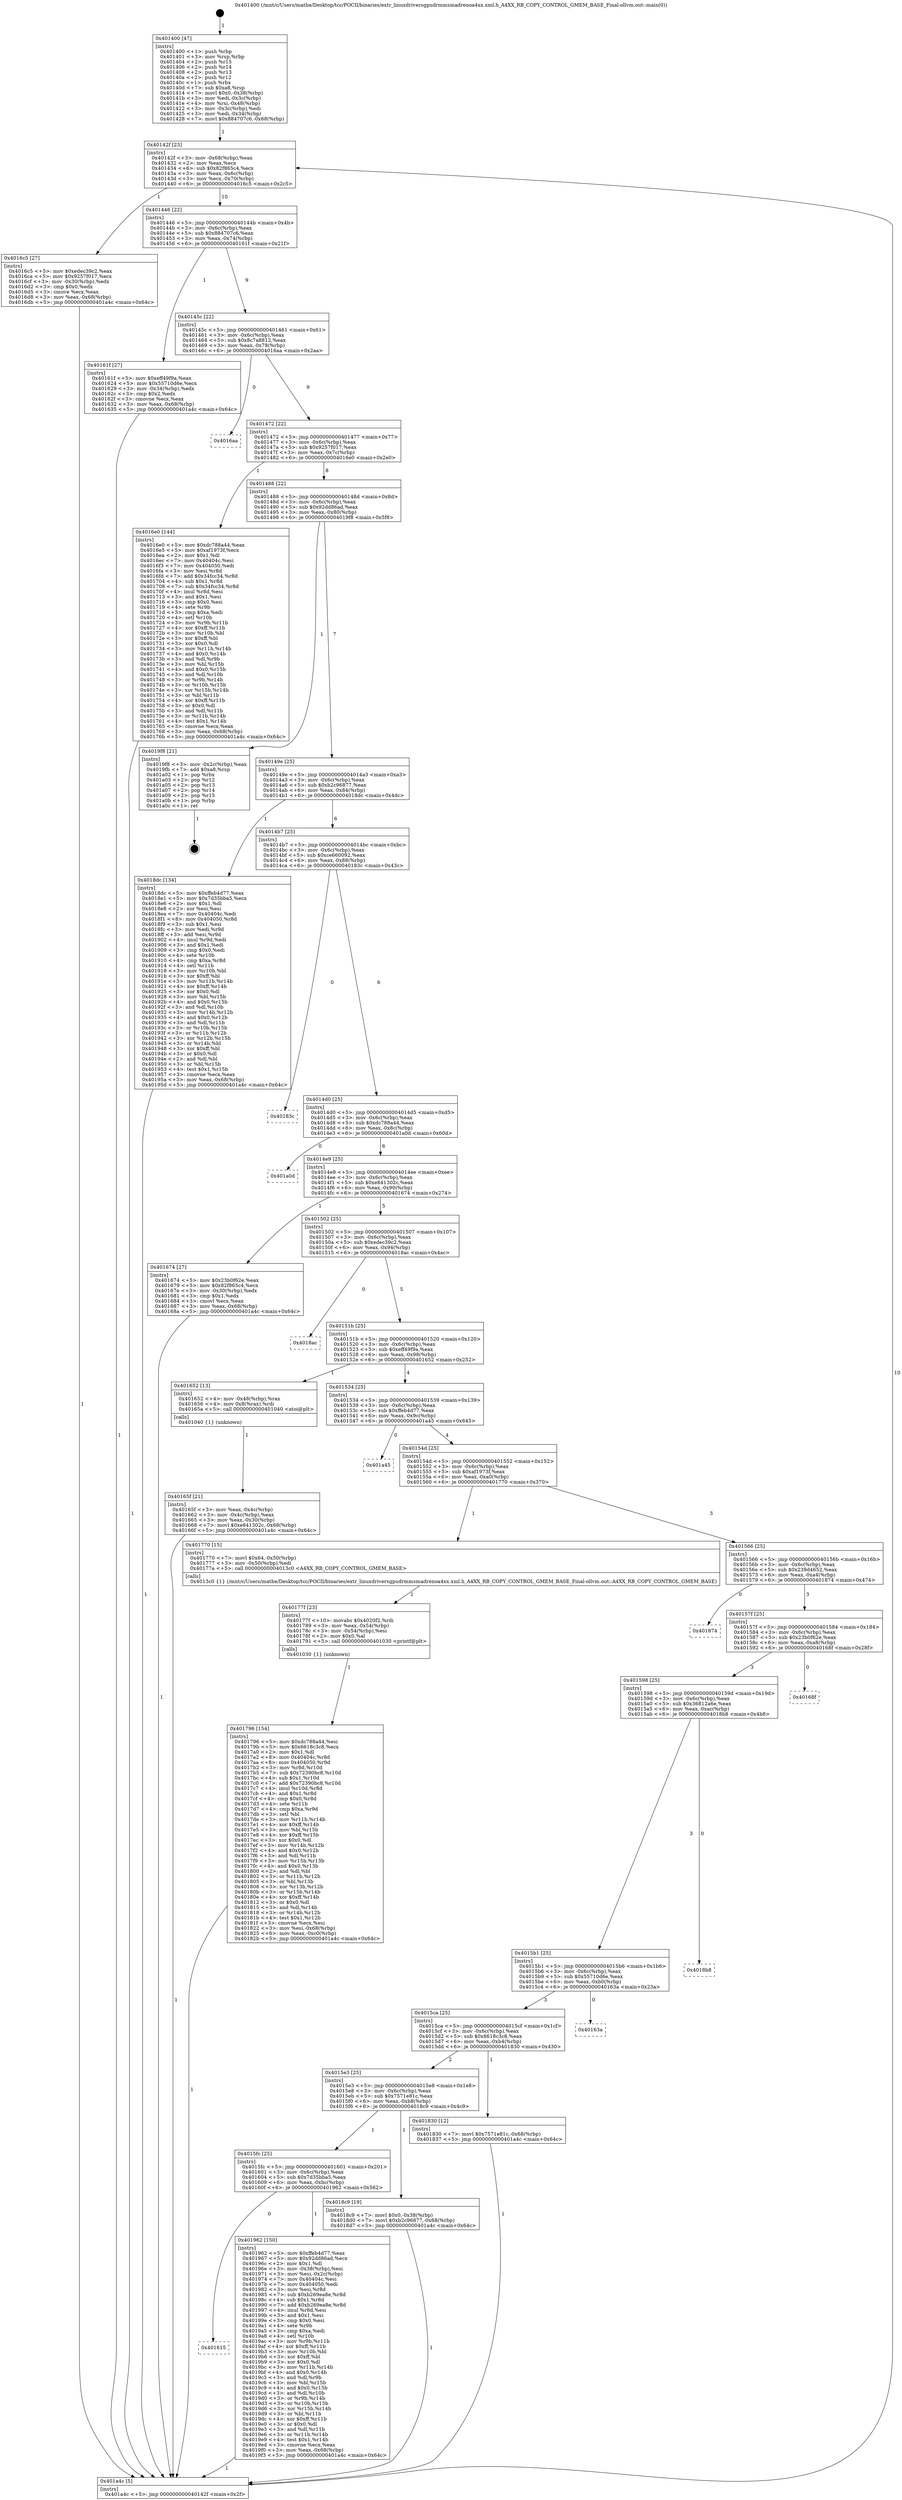 digraph "0x401400" {
  label = "0x401400 (/mnt/c/Users/mathe/Desktop/tcc/POCII/binaries/extr_linuxdriversgpudrmmsmadrenoa4xx.xml.h_A4XX_RB_COPY_CONTROL_GMEM_BASE_Final-ollvm.out::main(0))"
  labelloc = "t"
  node[shape=record]

  Entry [label="",width=0.3,height=0.3,shape=circle,fillcolor=black,style=filled]
  "0x40142f" [label="{
     0x40142f [23]\l
     | [instrs]\l
     &nbsp;&nbsp;0x40142f \<+3\>: mov -0x68(%rbp),%eax\l
     &nbsp;&nbsp;0x401432 \<+2\>: mov %eax,%ecx\l
     &nbsp;&nbsp;0x401434 \<+6\>: sub $0x82f865c4,%ecx\l
     &nbsp;&nbsp;0x40143a \<+3\>: mov %eax,-0x6c(%rbp)\l
     &nbsp;&nbsp;0x40143d \<+3\>: mov %ecx,-0x70(%rbp)\l
     &nbsp;&nbsp;0x401440 \<+6\>: je 00000000004016c5 \<main+0x2c5\>\l
  }"]
  "0x4016c5" [label="{
     0x4016c5 [27]\l
     | [instrs]\l
     &nbsp;&nbsp;0x4016c5 \<+5\>: mov $0xedec39c2,%eax\l
     &nbsp;&nbsp;0x4016ca \<+5\>: mov $0x9257f017,%ecx\l
     &nbsp;&nbsp;0x4016cf \<+3\>: mov -0x30(%rbp),%edx\l
     &nbsp;&nbsp;0x4016d2 \<+3\>: cmp $0x0,%edx\l
     &nbsp;&nbsp;0x4016d5 \<+3\>: cmove %ecx,%eax\l
     &nbsp;&nbsp;0x4016d8 \<+3\>: mov %eax,-0x68(%rbp)\l
     &nbsp;&nbsp;0x4016db \<+5\>: jmp 0000000000401a4c \<main+0x64c\>\l
  }"]
  "0x401446" [label="{
     0x401446 [22]\l
     | [instrs]\l
     &nbsp;&nbsp;0x401446 \<+5\>: jmp 000000000040144b \<main+0x4b\>\l
     &nbsp;&nbsp;0x40144b \<+3\>: mov -0x6c(%rbp),%eax\l
     &nbsp;&nbsp;0x40144e \<+5\>: sub $0x884707c6,%eax\l
     &nbsp;&nbsp;0x401453 \<+3\>: mov %eax,-0x74(%rbp)\l
     &nbsp;&nbsp;0x401456 \<+6\>: je 000000000040161f \<main+0x21f\>\l
  }"]
  Exit [label="",width=0.3,height=0.3,shape=circle,fillcolor=black,style=filled,peripheries=2]
  "0x40161f" [label="{
     0x40161f [27]\l
     | [instrs]\l
     &nbsp;&nbsp;0x40161f \<+5\>: mov $0xeff49f9a,%eax\l
     &nbsp;&nbsp;0x401624 \<+5\>: mov $0x55710d6e,%ecx\l
     &nbsp;&nbsp;0x401629 \<+3\>: mov -0x34(%rbp),%edx\l
     &nbsp;&nbsp;0x40162c \<+3\>: cmp $0x2,%edx\l
     &nbsp;&nbsp;0x40162f \<+3\>: cmovne %ecx,%eax\l
     &nbsp;&nbsp;0x401632 \<+3\>: mov %eax,-0x68(%rbp)\l
     &nbsp;&nbsp;0x401635 \<+5\>: jmp 0000000000401a4c \<main+0x64c\>\l
  }"]
  "0x40145c" [label="{
     0x40145c [22]\l
     | [instrs]\l
     &nbsp;&nbsp;0x40145c \<+5\>: jmp 0000000000401461 \<main+0x61\>\l
     &nbsp;&nbsp;0x401461 \<+3\>: mov -0x6c(%rbp),%eax\l
     &nbsp;&nbsp;0x401464 \<+5\>: sub $0x8c7a8812,%eax\l
     &nbsp;&nbsp;0x401469 \<+3\>: mov %eax,-0x78(%rbp)\l
     &nbsp;&nbsp;0x40146c \<+6\>: je 00000000004016aa \<main+0x2aa\>\l
  }"]
  "0x401a4c" [label="{
     0x401a4c [5]\l
     | [instrs]\l
     &nbsp;&nbsp;0x401a4c \<+5\>: jmp 000000000040142f \<main+0x2f\>\l
  }"]
  "0x401400" [label="{
     0x401400 [47]\l
     | [instrs]\l
     &nbsp;&nbsp;0x401400 \<+1\>: push %rbp\l
     &nbsp;&nbsp;0x401401 \<+3\>: mov %rsp,%rbp\l
     &nbsp;&nbsp;0x401404 \<+2\>: push %r15\l
     &nbsp;&nbsp;0x401406 \<+2\>: push %r14\l
     &nbsp;&nbsp;0x401408 \<+2\>: push %r13\l
     &nbsp;&nbsp;0x40140a \<+2\>: push %r12\l
     &nbsp;&nbsp;0x40140c \<+1\>: push %rbx\l
     &nbsp;&nbsp;0x40140d \<+7\>: sub $0xa8,%rsp\l
     &nbsp;&nbsp;0x401414 \<+7\>: movl $0x0,-0x38(%rbp)\l
     &nbsp;&nbsp;0x40141b \<+3\>: mov %edi,-0x3c(%rbp)\l
     &nbsp;&nbsp;0x40141e \<+4\>: mov %rsi,-0x48(%rbp)\l
     &nbsp;&nbsp;0x401422 \<+3\>: mov -0x3c(%rbp),%edi\l
     &nbsp;&nbsp;0x401425 \<+3\>: mov %edi,-0x34(%rbp)\l
     &nbsp;&nbsp;0x401428 \<+7\>: movl $0x884707c6,-0x68(%rbp)\l
  }"]
  "0x401615" [label="{
     0x401615\l
  }", style=dashed]
  "0x4016aa" [label="{
     0x4016aa\l
  }", style=dashed]
  "0x401472" [label="{
     0x401472 [22]\l
     | [instrs]\l
     &nbsp;&nbsp;0x401472 \<+5\>: jmp 0000000000401477 \<main+0x77\>\l
     &nbsp;&nbsp;0x401477 \<+3\>: mov -0x6c(%rbp),%eax\l
     &nbsp;&nbsp;0x40147a \<+5\>: sub $0x9257f017,%eax\l
     &nbsp;&nbsp;0x40147f \<+3\>: mov %eax,-0x7c(%rbp)\l
     &nbsp;&nbsp;0x401482 \<+6\>: je 00000000004016e0 \<main+0x2e0\>\l
  }"]
  "0x401962" [label="{
     0x401962 [150]\l
     | [instrs]\l
     &nbsp;&nbsp;0x401962 \<+5\>: mov $0xffeb4d77,%eax\l
     &nbsp;&nbsp;0x401967 \<+5\>: mov $0x92dd86ad,%ecx\l
     &nbsp;&nbsp;0x40196c \<+2\>: mov $0x1,%dl\l
     &nbsp;&nbsp;0x40196e \<+3\>: mov -0x38(%rbp),%esi\l
     &nbsp;&nbsp;0x401971 \<+3\>: mov %esi,-0x2c(%rbp)\l
     &nbsp;&nbsp;0x401974 \<+7\>: mov 0x40404c,%esi\l
     &nbsp;&nbsp;0x40197b \<+7\>: mov 0x404050,%edi\l
     &nbsp;&nbsp;0x401982 \<+3\>: mov %esi,%r8d\l
     &nbsp;&nbsp;0x401985 \<+7\>: sub $0xb269ea8e,%r8d\l
     &nbsp;&nbsp;0x40198c \<+4\>: sub $0x1,%r8d\l
     &nbsp;&nbsp;0x401990 \<+7\>: add $0xb269ea8e,%r8d\l
     &nbsp;&nbsp;0x401997 \<+4\>: imul %r8d,%esi\l
     &nbsp;&nbsp;0x40199b \<+3\>: and $0x1,%esi\l
     &nbsp;&nbsp;0x40199e \<+3\>: cmp $0x0,%esi\l
     &nbsp;&nbsp;0x4019a1 \<+4\>: sete %r9b\l
     &nbsp;&nbsp;0x4019a5 \<+3\>: cmp $0xa,%edi\l
     &nbsp;&nbsp;0x4019a8 \<+4\>: setl %r10b\l
     &nbsp;&nbsp;0x4019ac \<+3\>: mov %r9b,%r11b\l
     &nbsp;&nbsp;0x4019af \<+4\>: xor $0xff,%r11b\l
     &nbsp;&nbsp;0x4019b3 \<+3\>: mov %r10b,%bl\l
     &nbsp;&nbsp;0x4019b6 \<+3\>: xor $0xff,%bl\l
     &nbsp;&nbsp;0x4019b9 \<+3\>: xor $0x0,%dl\l
     &nbsp;&nbsp;0x4019bc \<+3\>: mov %r11b,%r14b\l
     &nbsp;&nbsp;0x4019bf \<+4\>: and $0x0,%r14b\l
     &nbsp;&nbsp;0x4019c3 \<+3\>: and %dl,%r9b\l
     &nbsp;&nbsp;0x4019c6 \<+3\>: mov %bl,%r15b\l
     &nbsp;&nbsp;0x4019c9 \<+4\>: and $0x0,%r15b\l
     &nbsp;&nbsp;0x4019cd \<+3\>: and %dl,%r10b\l
     &nbsp;&nbsp;0x4019d0 \<+3\>: or %r9b,%r14b\l
     &nbsp;&nbsp;0x4019d3 \<+3\>: or %r10b,%r15b\l
     &nbsp;&nbsp;0x4019d6 \<+3\>: xor %r15b,%r14b\l
     &nbsp;&nbsp;0x4019d9 \<+3\>: or %bl,%r11b\l
     &nbsp;&nbsp;0x4019dc \<+4\>: xor $0xff,%r11b\l
     &nbsp;&nbsp;0x4019e0 \<+3\>: or $0x0,%dl\l
     &nbsp;&nbsp;0x4019e3 \<+3\>: and %dl,%r11b\l
     &nbsp;&nbsp;0x4019e6 \<+3\>: or %r11b,%r14b\l
     &nbsp;&nbsp;0x4019e9 \<+4\>: test $0x1,%r14b\l
     &nbsp;&nbsp;0x4019ed \<+3\>: cmovne %ecx,%eax\l
     &nbsp;&nbsp;0x4019f0 \<+3\>: mov %eax,-0x68(%rbp)\l
     &nbsp;&nbsp;0x4019f3 \<+5\>: jmp 0000000000401a4c \<main+0x64c\>\l
  }"]
  "0x4016e0" [label="{
     0x4016e0 [144]\l
     | [instrs]\l
     &nbsp;&nbsp;0x4016e0 \<+5\>: mov $0xdc788a44,%eax\l
     &nbsp;&nbsp;0x4016e5 \<+5\>: mov $0xaf1973f,%ecx\l
     &nbsp;&nbsp;0x4016ea \<+2\>: mov $0x1,%dl\l
     &nbsp;&nbsp;0x4016ec \<+7\>: mov 0x40404c,%esi\l
     &nbsp;&nbsp;0x4016f3 \<+7\>: mov 0x404050,%edi\l
     &nbsp;&nbsp;0x4016fa \<+3\>: mov %esi,%r8d\l
     &nbsp;&nbsp;0x4016fd \<+7\>: add $0x34fcc34,%r8d\l
     &nbsp;&nbsp;0x401704 \<+4\>: sub $0x1,%r8d\l
     &nbsp;&nbsp;0x401708 \<+7\>: sub $0x34fcc34,%r8d\l
     &nbsp;&nbsp;0x40170f \<+4\>: imul %r8d,%esi\l
     &nbsp;&nbsp;0x401713 \<+3\>: and $0x1,%esi\l
     &nbsp;&nbsp;0x401716 \<+3\>: cmp $0x0,%esi\l
     &nbsp;&nbsp;0x401719 \<+4\>: sete %r9b\l
     &nbsp;&nbsp;0x40171d \<+3\>: cmp $0xa,%edi\l
     &nbsp;&nbsp;0x401720 \<+4\>: setl %r10b\l
     &nbsp;&nbsp;0x401724 \<+3\>: mov %r9b,%r11b\l
     &nbsp;&nbsp;0x401727 \<+4\>: xor $0xff,%r11b\l
     &nbsp;&nbsp;0x40172b \<+3\>: mov %r10b,%bl\l
     &nbsp;&nbsp;0x40172e \<+3\>: xor $0xff,%bl\l
     &nbsp;&nbsp;0x401731 \<+3\>: xor $0x0,%dl\l
     &nbsp;&nbsp;0x401734 \<+3\>: mov %r11b,%r14b\l
     &nbsp;&nbsp;0x401737 \<+4\>: and $0x0,%r14b\l
     &nbsp;&nbsp;0x40173b \<+3\>: and %dl,%r9b\l
     &nbsp;&nbsp;0x40173e \<+3\>: mov %bl,%r15b\l
     &nbsp;&nbsp;0x401741 \<+4\>: and $0x0,%r15b\l
     &nbsp;&nbsp;0x401745 \<+3\>: and %dl,%r10b\l
     &nbsp;&nbsp;0x401748 \<+3\>: or %r9b,%r14b\l
     &nbsp;&nbsp;0x40174b \<+3\>: or %r10b,%r15b\l
     &nbsp;&nbsp;0x40174e \<+3\>: xor %r15b,%r14b\l
     &nbsp;&nbsp;0x401751 \<+3\>: or %bl,%r11b\l
     &nbsp;&nbsp;0x401754 \<+4\>: xor $0xff,%r11b\l
     &nbsp;&nbsp;0x401758 \<+3\>: or $0x0,%dl\l
     &nbsp;&nbsp;0x40175b \<+3\>: and %dl,%r11b\l
     &nbsp;&nbsp;0x40175e \<+3\>: or %r11b,%r14b\l
     &nbsp;&nbsp;0x401761 \<+4\>: test $0x1,%r14b\l
     &nbsp;&nbsp;0x401765 \<+3\>: cmovne %ecx,%eax\l
     &nbsp;&nbsp;0x401768 \<+3\>: mov %eax,-0x68(%rbp)\l
     &nbsp;&nbsp;0x40176b \<+5\>: jmp 0000000000401a4c \<main+0x64c\>\l
  }"]
  "0x401488" [label="{
     0x401488 [22]\l
     | [instrs]\l
     &nbsp;&nbsp;0x401488 \<+5\>: jmp 000000000040148d \<main+0x8d\>\l
     &nbsp;&nbsp;0x40148d \<+3\>: mov -0x6c(%rbp),%eax\l
     &nbsp;&nbsp;0x401490 \<+5\>: sub $0x92dd86ad,%eax\l
     &nbsp;&nbsp;0x401495 \<+3\>: mov %eax,-0x80(%rbp)\l
     &nbsp;&nbsp;0x401498 \<+6\>: je 00000000004019f8 \<main+0x5f8\>\l
  }"]
  "0x4015fc" [label="{
     0x4015fc [25]\l
     | [instrs]\l
     &nbsp;&nbsp;0x4015fc \<+5\>: jmp 0000000000401601 \<main+0x201\>\l
     &nbsp;&nbsp;0x401601 \<+3\>: mov -0x6c(%rbp),%eax\l
     &nbsp;&nbsp;0x401604 \<+5\>: sub $0x7d35bba5,%eax\l
     &nbsp;&nbsp;0x401609 \<+6\>: mov %eax,-0xbc(%rbp)\l
     &nbsp;&nbsp;0x40160f \<+6\>: je 0000000000401962 \<main+0x562\>\l
  }"]
  "0x4019f8" [label="{
     0x4019f8 [21]\l
     | [instrs]\l
     &nbsp;&nbsp;0x4019f8 \<+3\>: mov -0x2c(%rbp),%eax\l
     &nbsp;&nbsp;0x4019fb \<+7\>: add $0xa8,%rsp\l
     &nbsp;&nbsp;0x401a02 \<+1\>: pop %rbx\l
     &nbsp;&nbsp;0x401a03 \<+2\>: pop %r12\l
     &nbsp;&nbsp;0x401a05 \<+2\>: pop %r13\l
     &nbsp;&nbsp;0x401a07 \<+2\>: pop %r14\l
     &nbsp;&nbsp;0x401a09 \<+2\>: pop %r15\l
     &nbsp;&nbsp;0x401a0b \<+1\>: pop %rbp\l
     &nbsp;&nbsp;0x401a0c \<+1\>: ret\l
  }"]
  "0x40149e" [label="{
     0x40149e [25]\l
     | [instrs]\l
     &nbsp;&nbsp;0x40149e \<+5\>: jmp 00000000004014a3 \<main+0xa3\>\l
     &nbsp;&nbsp;0x4014a3 \<+3\>: mov -0x6c(%rbp),%eax\l
     &nbsp;&nbsp;0x4014a6 \<+5\>: sub $0xb2c96877,%eax\l
     &nbsp;&nbsp;0x4014ab \<+6\>: mov %eax,-0x84(%rbp)\l
     &nbsp;&nbsp;0x4014b1 \<+6\>: je 00000000004018dc \<main+0x4dc\>\l
  }"]
  "0x4018c9" [label="{
     0x4018c9 [19]\l
     | [instrs]\l
     &nbsp;&nbsp;0x4018c9 \<+7\>: movl $0x0,-0x38(%rbp)\l
     &nbsp;&nbsp;0x4018d0 \<+7\>: movl $0xb2c96877,-0x68(%rbp)\l
     &nbsp;&nbsp;0x4018d7 \<+5\>: jmp 0000000000401a4c \<main+0x64c\>\l
  }"]
  "0x4018dc" [label="{
     0x4018dc [134]\l
     | [instrs]\l
     &nbsp;&nbsp;0x4018dc \<+5\>: mov $0xffeb4d77,%eax\l
     &nbsp;&nbsp;0x4018e1 \<+5\>: mov $0x7d35bba5,%ecx\l
     &nbsp;&nbsp;0x4018e6 \<+2\>: mov $0x1,%dl\l
     &nbsp;&nbsp;0x4018e8 \<+2\>: xor %esi,%esi\l
     &nbsp;&nbsp;0x4018ea \<+7\>: mov 0x40404c,%edi\l
     &nbsp;&nbsp;0x4018f1 \<+8\>: mov 0x404050,%r8d\l
     &nbsp;&nbsp;0x4018f9 \<+3\>: sub $0x1,%esi\l
     &nbsp;&nbsp;0x4018fc \<+3\>: mov %edi,%r9d\l
     &nbsp;&nbsp;0x4018ff \<+3\>: add %esi,%r9d\l
     &nbsp;&nbsp;0x401902 \<+4\>: imul %r9d,%edi\l
     &nbsp;&nbsp;0x401906 \<+3\>: and $0x1,%edi\l
     &nbsp;&nbsp;0x401909 \<+3\>: cmp $0x0,%edi\l
     &nbsp;&nbsp;0x40190c \<+4\>: sete %r10b\l
     &nbsp;&nbsp;0x401910 \<+4\>: cmp $0xa,%r8d\l
     &nbsp;&nbsp;0x401914 \<+4\>: setl %r11b\l
     &nbsp;&nbsp;0x401918 \<+3\>: mov %r10b,%bl\l
     &nbsp;&nbsp;0x40191b \<+3\>: xor $0xff,%bl\l
     &nbsp;&nbsp;0x40191e \<+3\>: mov %r11b,%r14b\l
     &nbsp;&nbsp;0x401921 \<+4\>: xor $0xff,%r14b\l
     &nbsp;&nbsp;0x401925 \<+3\>: xor $0x0,%dl\l
     &nbsp;&nbsp;0x401928 \<+3\>: mov %bl,%r15b\l
     &nbsp;&nbsp;0x40192b \<+4\>: and $0x0,%r15b\l
     &nbsp;&nbsp;0x40192f \<+3\>: and %dl,%r10b\l
     &nbsp;&nbsp;0x401932 \<+3\>: mov %r14b,%r12b\l
     &nbsp;&nbsp;0x401935 \<+4\>: and $0x0,%r12b\l
     &nbsp;&nbsp;0x401939 \<+3\>: and %dl,%r11b\l
     &nbsp;&nbsp;0x40193c \<+3\>: or %r10b,%r15b\l
     &nbsp;&nbsp;0x40193f \<+3\>: or %r11b,%r12b\l
     &nbsp;&nbsp;0x401942 \<+3\>: xor %r12b,%r15b\l
     &nbsp;&nbsp;0x401945 \<+3\>: or %r14b,%bl\l
     &nbsp;&nbsp;0x401948 \<+3\>: xor $0xff,%bl\l
     &nbsp;&nbsp;0x40194b \<+3\>: or $0x0,%dl\l
     &nbsp;&nbsp;0x40194e \<+2\>: and %dl,%bl\l
     &nbsp;&nbsp;0x401950 \<+3\>: or %bl,%r15b\l
     &nbsp;&nbsp;0x401953 \<+4\>: test $0x1,%r15b\l
     &nbsp;&nbsp;0x401957 \<+3\>: cmovne %ecx,%eax\l
     &nbsp;&nbsp;0x40195a \<+3\>: mov %eax,-0x68(%rbp)\l
     &nbsp;&nbsp;0x40195d \<+5\>: jmp 0000000000401a4c \<main+0x64c\>\l
  }"]
  "0x4014b7" [label="{
     0x4014b7 [25]\l
     | [instrs]\l
     &nbsp;&nbsp;0x4014b7 \<+5\>: jmp 00000000004014bc \<main+0xbc\>\l
     &nbsp;&nbsp;0x4014bc \<+3\>: mov -0x6c(%rbp),%eax\l
     &nbsp;&nbsp;0x4014bf \<+5\>: sub $0xce660092,%eax\l
     &nbsp;&nbsp;0x4014c4 \<+6\>: mov %eax,-0x88(%rbp)\l
     &nbsp;&nbsp;0x4014ca \<+6\>: je 000000000040183c \<main+0x43c\>\l
  }"]
  "0x4015e3" [label="{
     0x4015e3 [25]\l
     | [instrs]\l
     &nbsp;&nbsp;0x4015e3 \<+5\>: jmp 00000000004015e8 \<main+0x1e8\>\l
     &nbsp;&nbsp;0x4015e8 \<+3\>: mov -0x6c(%rbp),%eax\l
     &nbsp;&nbsp;0x4015eb \<+5\>: sub $0x7571e81c,%eax\l
     &nbsp;&nbsp;0x4015f0 \<+6\>: mov %eax,-0xb8(%rbp)\l
     &nbsp;&nbsp;0x4015f6 \<+6\>: je 00000000004018c9 \<main+0x4c9\>\l
  }"]
  "0x40183c" [label="{
     0x40183c\l
  }", style=dashed]
  "0x4014d0" [label="{
     0x4014d0 [25]\l
     | [instrs]\l
     &nbsp;&nbsp;0x4014d0 \<+5\>: jmp 00000000004014d5 \<main+0xd5\>\l
     &nbsp;&nbsp;0x4014d5 \<+3\>: mov -0x6c(%rbp),%eax\l
     &nbsp;&nbsp;0x4014d8 \<+5\>: sub $0xdc788a44,%eax\l
     &nbsp;&nbsp;0x4014dd \<+6\>: mov %eax,-0x8c(%rbp)\l
     &nbsp;&nbsp;0x4014e3 \<+6\>: je 0000000000401a0d \<main+0x60d\>\l
  }"]
  "0x401830" [label="{
     0x401830 [12]\l
     | [instrs]\l
     &nbsp;&nbsp;0x401830 \<+7\>: movl $0x7571e81c,-0x68(%rbp)\l
     &nbsp;&nbsp;0x401837 \<+5\>: jmp 0000000000401a4c \<main+0x64c\>\l
  }"]
  "0x401a0d" [label="{
     0x401a0d\l
  }", style=dashed]
  "0x4014e9" [label="{
     0x4014e9 [25]\l
     | [instrs]\l
     &nbsp;&nbsp;0x4014e9 \<+5\>: jmp 00000000004014ee \<main+0xee\>\l
     &nbsp;&nbsp;0x4014ee \<+3\>: mov -0x6c(%rbp),%eax\l
     &nbsp;&nbsp;0x4014f1 \<+5\>: sub $0xe841302c,%eax\l
     &nbsp;&nbsp;0x4014f6 \<+6\>: mov %eax,-0x90(%rbp)\l
     &nbsp;&nbsp;0x4014fc \<+6\>: je 0000000000401674 \<main+0x274\>\l
  }"]
  "0x4015ca" [label="{
     0x4015ca [25]\l
     | [instrs]\l
     &nbsp;&nbsp;0x4015ca \<+5\>: jmp 00000000004015cf \<main+0x1cf\>\l
     &nbsp;&nbsp;0x4015cf \<+3\>: mov -0x6c(%rbp),%eax\l
     &nbsp;&nbsp;0x4015d2 \<+5\>: sub $0x6618c3c8,%eax\l
     &nbsp;&nbsp;0x4015d7 \<+6\>: mov %eax,-0xb4(%rbp)\l
     &nbsp;&nbsp;0x4015dd \<+6\>: je 0000000000401830 \<main+0x430\>\l
  }"]
  "0x401674" [label="{
     0x401674 [27]\l
     | [instrs]\l
     &nbsp;&nbsp;0x401674 \<+5\>: mov $0x23b0f62e,%eax\l
     &nbsp;&nbsp;0x401679 \<+5\>: mov $0x82f865c4,%ecx\l
     &nbsp;&nbsp;0x40167e \<+3\>: mov -0x30(%rbp),%edx\l
     &nbsp;&nbsp;0x401681 \<+3\>: cmp $0x1,%edx\l
     &nbsp;&nbsp;0x401684 \<+3\>: cmovl %ecx,%eax\l
     &nbsp;&nbsp;0x401687 \<+3\>: mov %eax,-0x68(%rbp)\l
     &nbsp;&nbsp;0x40168a \<+5\>: jmp 0000000000401a4c \<main+0x64c\>\l
  }"]
  "0x401502" [label="{
     0x401502 [25]\l
     | [instrs]\l
     &nbsp;&nbsp;0x401502 \<+5\>: jmp 0000000000401507 \<main+0x107\>\l
     &nbsp;&nbsp;0x401507 \<+3\>: mov -0x6c(%rbp),%eax\l
     &nbsp;&nbsp;0x40150a \<+5\>: sub $0xedec39c2,%eax\l
     &nbsp;&nbsp;0x40150f \<+6\>: mov %eax,-0x94(%rbp)\l
     &nbsp;&nbsp;0x401515 \<+6\>: je 00000000004018ac \<main+0x4ac\>\l
  }"]
  "0x40163a" [label="{
     0x40163a\l
  }", style=dashed]
  "0x4018ac" [label="{
     0x4018ac\l
  }", style=dashed]
  "0x40151b" [label="{
     0x40151b [25]\l
     | [instrs]\l
     &nbsp;&nbsp;0x40151b \<+5\>: jmp 0000000000401520 \<main+0x120\>\l
     &nbsp;&nbsp;0x401520 \<+3\>: mov -0x6c(%rbp),%eax\l
     &nbsp;&nbsp;0x401523 \<+5\>: sub $0xeff49f9a,%eax\l
     &nbsp;&nbsp;0x401528 \<+6\>: mov %eax,-0x98(%rbp)\l
     &nbsp;&nbsp;0x40152e \<+6\>: je 0000000000401652 \<main+0x252\>\l
  }"]
  "0x4015b1" [label="{
     0x4015b1 [25]\l
     | [instrs]\l
     &nbsp;&nbsp;0x4015b1 \<+5\>: jmp 00000000004015b6 \<main+0x1b6\>\l
     &nbsp;&nbsp;0x4015b6 \<+3\>: mov -0x6c(%rbp),%eax\l
     &nbsp;&nbsp;0x4015b9 \<+5\>: sub $0x55710d6e,%eax\l
     &nbsp;&nbsp;0x4015be \<+6\>: mov %eax,-0xb0(%rbp)\l
     &nbsp;&nbsp;0x4015c4 \<+6\>: je 000000000040163a \<main+0x23a\>\l
  }"]
  "0x401652" [label="{
     0x401652 [13]\l
     | [instrs]\l
     &nbsp;&nbsp;0x401652 \<+4\>: mov -0x48(%rbp),%rax\l
     &nbsp;&nbsp;0x401656 \<+4\>: mov 0x8(%rax),%rdi\l
     &nbsp;&nbsp;0x40165a \<+5\>: call 0000000000401040 \<atoi@plt\>\l
     | [calls]\l
     &nbsp;&nbsp;0x401040 \{1\} (unknown)\l
  }"]
  "0x401534" [label="{
     0x401534 [25]\l
     | [instrs]\l
     &nbsp;&nbsp;0x401534 \<+5\>: jmp 0000000000401539 \<main+0x139\>\l
     &nbsp;&nbsp;0x401539 \<+3\>: mov -0x6c(%rbp),%eax\l
     &nbsp;&nbsp;0x40153c \<+5\>: sub $0xffeb4d77,%eax\l
     &nbsp;&nbsp;0x401541 \<+6\>: mov %eax,-0x9c(%rbp)\l
     &nbsp;&nbsp;0x401547 \<+6\>: je 0000000000401a45 \<main+0x645\>\l
  }"]
  "0x40165f" [label="{
     0x40165f [21]\l
     | [instrs]\l
     &nbsp;&nbsp;0x40165f \<+3\>: mov %eax,-0x4c(%rbp)\l
     &nbsp;&nbsp;0x401662 \<+3\>: mov -0x4c(%rbp),%eax\l
     &nbsp;&nbsp;0x401665 \<+3\>: mov %eax,-0x30(%rbp)\l
     &nbsp;&nbsp;0x401668 \<+7\>: movl $0xe841302c,-0x68(%rbp)\l
     &nbsp;&nbsp;0x40166f \<+5\>: jmp 0000000000401a4c \<main+0x64c\>\l
  }"]
  "0x4018b8" [label="{
     0x4018b8\l
  }", style=dashed]
  "0x401a45" [label="{
     0x401a45\l
  }", style=dashed]
  "0x40154d" [label="{
     0x40154d [25]\l
     | [instrs]\l
     &nbsp;&nbsp;0x40154d \<+5\>: jmp 0000000000401552 \<main+0x152\>\l
     &nbsp;&nbsp;0x401552 \<+3\>: mov -0x6c(%rbp),%eax\l
     &nbsp;&nbsp;0x401555 \<+5\>: sub $0xaf1973f,%eax\l
     &nbsp;&nbsp;0x40155a \<+6\>: mov %eax,-0xa0(%rbp)\l
     &nbsp;&nbsp;0x401560 \<+6\>: je 0000000000401770 \<main+0x370\>\l
  }"]
  "0x401598" [label="{
     0x401598 [25]\l
     | [instrs]\l
     &nbsp;&nbsp;0x401598 \<+5\>: jmp 000000000040159d \<main+0x19d\>\l
     &nbsp;&nbsp;0x40159d \<+3\>: mov -0x6c(%rbp),%eax\l
     &nbsp;&nbsp;0x4015a0 \<+5\>: sub $0x36812a6e,%eax\l
     &nbsp;&nbsp;0x4015a5 \<+6\>: mov %eax,-0xac(%rbp)\l
     &nbsp;&nbsp;0x4015ab \<+6\>: je 00000000004018b8 \<main+0x4b8\>\l
  }"]
  "0x401770" [label="{
     0x401770 [15]\l
     | [instrs]\l
     &nbsp;&nbsp;0x401770 \<+7\>: movl $0x64,-0x50(%rbp)\l
     &nbsp;&nbsp;0x401777 \<+3\>: mov -0x50(%rbp),%edi\l
     &nbsp;&nbsp;0x40177a \<+5\>: call 00000000004013c0 \<A4XX_RB_COPY_CONTROL_GMEM_BASE\>\l
     | [calls]\l
     &nbsp;&nbsp;0x4013c0 \{1\} (/mnt/c/Users/mathe/Desktop/tcc/POCII/binaries/extr_linuxdriversgpudrmmsmadrenoa4xx.xml.h_A4XX_RB_COPY_CONTROL_GMEM_BASE_Final-ollvm.out::A4XX_RB_COPY_CONTROL_GMEM_BASE)\l
  }"]
  "0x401566" [label="{
     0x401566 [25]\l
     | [instrs]\l
     &nbsp;&nbsp;0x401566 \<+5\>: jmp 000000000040156b \<main+0x16b\>\l
     &nbsp;&nbsp;0x40156b \<+3\>: mov -0x6c(%rbp),%eax\l
     &nbsp;&nbsp;0x40156e \<+5\>: sub $0x239d4652,%eax\l
     &nbsp;&nbsp;0x401573 \<+6\>: mov %eax,-0xa4(%rbp)\l
     &nbsp;&nbsp;0x401579 \<+6\>: je 0000000000401874 \<main+0x474\>\l
  }"]
  "0x40177f" [label="{
     0x40177f [23]\l
     | [instrs]\l
     &nbsp;&nbsp;0x40177f \<+10\>: movabs $0x4020f2,%rdi\l
     &nbsp;&nbsp;0x401789 \<+3\>: mov %eax,-0x54(%rbp)\l
     &nbsp;&nbsp;0x40178c \<+3\>: mov -0x54(%rbp),%esi\l
     &nbsp;&nbsp;0x40178f \<+2\>: mov $0x0,%al\l
     &nbsp;&nbsp;0x401791 \<+5\>: call 0000000000401030 \<printf@plt\>\l
     | [calls]\l
     &nbsp;&nbsp;0x401030 \{1\} (unknown)\l
  }"]
  "0x401796" [label="{
     0x401796 [154]\l
     | [instrs]\l
     &nbsp;&nbsp;0x401796 \<+5\>: mov $0xdc788a44,%esi\l
     &nbsp;&nbsp;0x40179b \<+5\>: mov $0x6618c3c8,%ecx\l
     &nbsp;&nbsp;0x4017a0 \<+2\>: mov $0x1,%dl\l
     &nbsp;&nbsp;0x4017a2 \<+8\>: mov 0x40404c,%r8d\l
     &nbsp;&nbsp;0x4017aa \<+8\>: mov 0x404050,%r9d\l
     &nbsp;&nbsp;0x4017b2 \<+3\>: mov %r8d,%r10d\l
     &nbsp;&nbsp;0x4017b5 \<+7\>: sub $0x72390bc8,%r10d\l
     &nbsp;&nbsp;0x4017bc \<+4\>: sub $0x1,%r10d\l
     &nbsp;&nbsp;0x4017c0 \<+7\>: add $0x72390bc8,%r10d\l
     &nbsp;&nbsp;0x4017c7 \<+4\>: imul %r10d,%r8d\l
     &nbsp;&nbsp;0x4017cb \<+4\>: and $0x1,%r8d\l
     &nbsp;&nbsp;0x4017cf \<+4\>: cmp $0x0,%r8d\l
     &nbsp;&nbsp;0x4017d3 \<+4\>: sete %r11b\l
     &nbsp;&nbsp;0x4017d7 \<+4\>: cmp $0xa,%r9d\l
     &nbsp;&nbsp;0x4017db \<+3\>: setl %bl\l
     &nbsp;&nbsp;0x4017de \<+3\>: mov %r11b,%r14b\l
     &nbsp;&nbsp;0x4017e1 \<+4\>: xor $0xff,%r14b\l
     &nbsp;&nbsp;0x4017e5 \<+3\>: mov %bl,%r15b\l
     &nbsp;&nbsp;0x4017e8 \<+4\>: xor $0xff,%r15b\l
     &nbsp;&nbsp;0x4017ec \<+3\>: xor $0x0,%dl\l
     &nbsp;&nbsp;0x4017ef \<+3\>: mov %r14b,%r12b\l
     &nbsp;&nbsp;0x4017f2 \<+4\>: and $0x0,%r12b\l
     &nbsp;&nbsp;0x4017f6 \<+3\>: and %dl,%r11b\l
     &nbsp;&nbsp;0x4017f9 \<+3\>: mov %r15b,%r13b\l
     &nbsp;&nbsp;0x4017fc \<+4\>: and $0x0,%r13b\l
     &nbsp;&nbsp;0x401800 \<+2\>: and %dl,%bl\l
     &nbsp;&nbsp;0x401802 \<+3\>: or %r11b,%r12b\l
     &nbsp;&nbsp;0x401805 \<+3\>: or %bl,%r13b\l
     &nbsp;&nbsp;0x401808 \<+3\>: xor %r13b,%r12b\l
     &nbsp;&nbsp;0x40180b \<+3\>: or %r15b,%r14b\l
     &nbsp;&nbsp;0x40180e \<+4\>: xor $0xff,%r14b\l
     &nbsp;&nbsp;0x401812 \<+3\>: or $0x0,%dl\l
     &nbsp;&nbsp;0x401815 \<+3\>: and %dl,%r14b\l
     &nbsp;&nbsp;0x401818 \<+3\>: or %r14b,%r12b\l
     &nbsp;&nbsp;0x40181b \<+4\>: test $0x1,%r12b\l
     &nbsp;&nbsp;0x40181f \<+3\>: cmovne %ecx,%esi\l
     &nbsp;&nbsp;0x401822 \<+3\>: mov %esi,-0x68(%rbp)\l
     &nbsp;&nbsp;0x401825 \<+6\>: mov %eax,-0xc0(%rbp)\l
     &nbsp;&nbsp;0x40182b \<+5\>: jmp 0000000000401a4c \<main+0x64c\>\l
  }"]
  "0x40168f" [label="{
     0x40168f\l
  }", style=dashed]
  "0x401874" [label="{
     0x401874\l
  }", style=dashed]
  "0x40157f" [label="{
     0x40157f [25]\l
     | [instrs]\l
     &nbsp;&nbsp;0x40157f \<+5\>: jmp 0000000000401584 \<main+0x184\>\l
     &nbsp;&nbsp;0x401584 \<+3\>: mov -0x6c(%rbp),%eax\l
     &nbsp;&nbsp;0x401587 \<+5\>: sub $0x23b0f62e,%eax\l
     &nbsp;&nbsp;0x40158c \<+6\>: mov %eax,-0xa8(%rbp)\l
     &nbsp;&nbsp;0x401592 \<+6\>: je 000000000040168f \<main+0x28f\>\l
  }"]
  Entry -> "0x401400" [label=" 1"]
  "0x40142f" -> "0x4016c5" [label=" 1"]
  "0x40142f" -> "0x401446" [label=" 10"]
  "0x4019f8" -> Exit [label=" 1"]
  "0x401446" -> "0x40161f" [label=" 1"]
  "0x401446" -> "0x40145c" [label=" 9"]
  "0x40161f" -> "0x401a4c" [label=" 1"]
  "0x401400" -> "0x40142f" [label=" 1"]
  "0x401a4c" -> "0x40142f" [label=" 10"]
  "0x401962" -> "0x401a4c" [label=" 1"]
  "0x40145c" -> "0x4016aa" [label=" 0"]
  "0x40145c" -> "0x401472" [label=" 9"]
  "0x4015fc" -> "0x401615" [label=" 0"]
  "0x401472" -> "0x4016e0" [label=" 1"]
  "0x401472" -> "0x401488" [label=" 8"]
  "0x4015fc" -> "0x401962" [label=" 1"]
  "0x401488" -> "0x4019f8" [label=" 1"]
  "0x401488" -> "0x40149e" [label=" 7"]
  "0x4018dc" -> "0x401a4c" [label=" 1"]
  "0x40149e" -> "0x4018dc" [label=" 1"]
  "0x40149e" -> "0x4014b7" [label=" 6"]
  "0x4018c9" -> "0x401a4c" [label=" 1"]
  "0x4014b7" -> "0x40183c" [label=" 0"]
  "0x4014b7" -> "0x4014d0" [label=" 6"]
  "0x4015e3" -> "0x4018c9" [label=" 1"]
  "0x4014d0" -> "0x401a0d" [label=" 0"]
  "0x4014d0" -> "0x4014e9" [label=" 6"]
  "0x4015e3" -> "0x4015fc" [label=" 1"]
  "0x4014e9" -> "0x401674" [label=" 1"]
  "0x4014e9" -> "0x401502" [label=" 5"]
  "0x4015ca" -> "0x4015e3" [label=" 2"]
  "0x401502" -> "0x4018ac" [label=" 0"]
  "0x401502" -> "0x40151b" [label=" 5"]
  "0x4015ca" -> "0x401830" [label=" 1"]
  "0x40151b" -> "0x401652" [label=" 1"]
  "0x40151b" -> "0x401534" [label=" 4"]
  "0x401652" -> "0x40165f" [label=" 1"]
  "0x40165f" -> "0x401a4c" [label=" 1"]
  "0x401674" -> "0x401a4c" [label=" 1"]
  "0x4016c5" -> "0x401a4c" [label=" 1"]
  "0x4016e0" -> "0x401a4c" [label=" 1"]
  "0x4015b1" -> "0x4015ca" [label=" 3"]
  "0x401534" -> "0x401a45" [label=" 0"]
  "0x401534" -> "0x40154d" [label=" 4"]
  "0x4015b1" -> "0x40163a" [label=" 0"]
  "0x40154d" -> "0x401770" [label=" 1"]
  "0x40154d" -> "0x401566" [label=" 3"]
  "0x401770" -> "0x40177f" [label=" 1"]
  "0x40177f" -> "0x401796" [label=" 1"]
  "0x401796" -> "0x401a4c" [label=" 1"]
  "0x401598" -> "0x4015b1" [label=" 3"]
  "0x401566" -> "0x401874" [label=" 0"]
  "0x401566" -> "0x40157f" [label=" 3"]
  "0x401598" -> "0x4018b8" [label=" 0"]
  "0x40157f" -> "0x40168f" [label=" 0"]
  "0x40157f" -> "0x401598" [label=" 3"]
  "0x401830" -> "0x401a4c" [label=" 1"]
}
